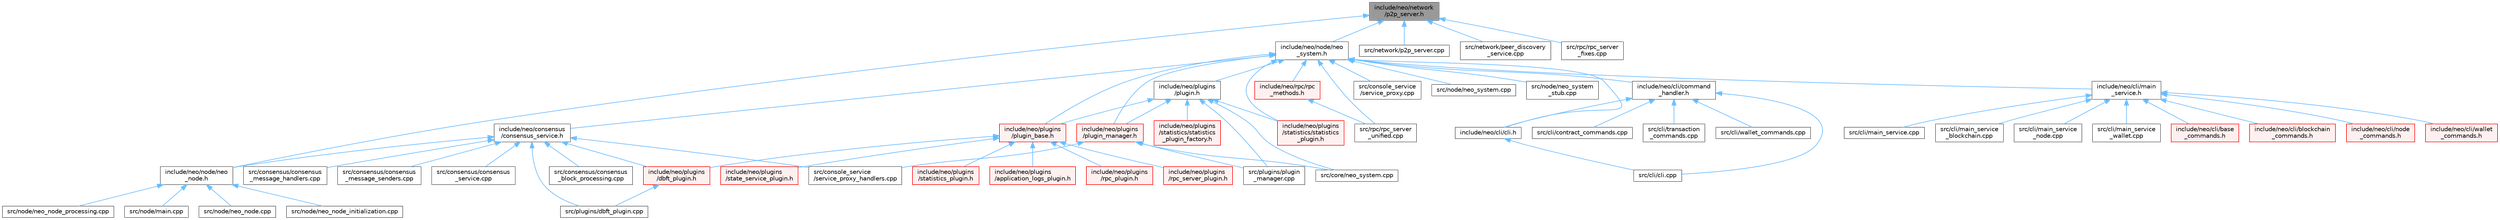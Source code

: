 digraph "include/neo/network/p2p_server.h"
{
 // LATEX_PDF_SIZE
  bgcolor="transparent";
  edge [fontname=Helvetica,fontsize=10,labelfontname=Helvetica,labelfontsize=10];
  node [fontname=Helvetica,fontsize=10,shape=box,height=0.2,width=0.4];
  Node1 [id="Node000001",label="include/neo/network\l/p2p_server.h",height=0.2,width=0.4,color="gray40", fillcolor="grey60", style="filled", fontcolor="black",tooltip=" "];
  Node1 -> Node2 [id="edge62_Node000001_Node000002",dir="back",color="steelblue1",style="solid",tooltip=" "];
  Node2 [id="Node000002",label="include/neo/node/neo\l_node.h",height=0.2,width=0.4,color="grey40", fillcolor="white", style="filled",URL="$neo__node_8h.html",tooltip=" "];
  Node2 -> Node3 [id="edge63_Node000002_Node000003",dir="back",color="steelblue1",style="solid",tooltip=" "];
  Node3 [id="Node000003",label="src/node/main.cpp",height=0.2,width=0.4,color="grey40", fillcolor="white", style="filled",URL="$main_8cpp.html",tooltip="Main entry point for Neo C++ Node."];
  Node2 -> Node4 [id="edge64_Node000002_Node000004",dir="back",color="steelblue1",style="solid",tooltip=" "];
  Node4 [id="Node000004",label="src/node/neo_node.cpp",height=0.2,width=0.4,color="grey40", fillcolor="white", style="filled",URL="$neo__node_8cpp.html",tooltip=" "];
  Node2 -> Node5 [id="edge65_Node000002_Node000005",dir="back",color="steelblue1",style="solid",tooltip=" "];
  Node5 [id="Node000005",label="src/node/neo_node_initialization.cpp",height=0.2,width=0.4,color="grey40", fillcolor="white", style="filled",URL="$neo__node__initialization_8cpp.html",tooltip=" "];
  Node2 -> Node6 [id="edge66_Node000002_Node000006",dir="back",color="steelblue1",style="solid",tooltip=" "];
  Node6 [id="Node000006",label="src/node/neo_node_processing.cpp",height=0.2,width=0.4,color="grey40", fillcolor="white", style="filled",URL="$neo__node__processing_8cpp.html",tooltip=" "];
  Node1 -> Node7 [id="edge67_Node000001_Node000007",dir="back",color="steelblue1",style="solid",tooltip=" "];
  Node7 [id="Node000007",label="include/neo/node/neo\l_system.h",height=0.2,width=0.4,color="grey40", fillcolor="white", style="filled",URL="$node_2neo__system_8h.html",tooltip=" "];
  Node7 -> Node8 [id="edge68_Node000007_Node000008",dir="back",color="steelblue1",style="solid",tooltip=" "];
  Node8 [id="Node000008",label="include/neo/cli/cli.h",height=0.2,width=0.4,color="grey40", fillcolor="white", style="filled",URL="$cli_8h.html",tooltip=" "];
  Node8 -> Node9 [id="edge69_Node000008_Node000009",dir="back",color="steelblue1",style="solid",tooltip=" "];
  Node9 [id="Node000009",label="src/cli/cli.cpp",height=0.2,width=0.4,color="grey40", fillcolor="white", style="filled",URL="$cli_8cpp.html",tooltip=" "];
  Node7 -> Node10 [id="edge70_Node000007_Node000010",dir="back",color="steelblue1",style="solid",tooltip=" "];
  Node10 [id="Node000010",label="include/neo/cli/command\l_handler.h",height=0.2,width=0.4,color="grey40", fillcolor="white", style="filled",URL="$command__handler_8h.html",tooltip=" "];
  Node10 -> Node8 [id="edge71_Node000010_Node000008",dir="back",color="steelblue1",style="solid",tooltip=" "];
  Node10 -> Node9 [id="edge72_Node000010_Node000009",dir="back",color="steelblue1",style="solid",tooltip=" "];
  Node10 -> Node11 [id="edge73_Node000010_Node000011",dir="back",color="steelblue1",style="solid",tooltip=" "];
  Node11 [id="Node000011",label="src/cli/contract_commands.cpp",height=0.2,width=0.4,color="grey40", fillcolor="white", style="filled",URL="$contract__commands_8cpp.html",tooltip=" "];
  Node10 -> Node12 [id="edge74_Node000010_Node000012",dir="back",color="steelblue1",style="solid",tooltip=" "];
  Node12 [id="Node000012",label="src/cli/transaction\l_commands.cpp",height=0.2,width=0.4,color="grey40", fillcolor="white", style="filled",URL="$transaction__commands_8cpp.html",tooltip=" "];
  Node10 -> Node13 [id="edge75_Node000010_Node000013",dir="back",color="steelblue1",style="solid",tooltip=" "];
  Node13 [id="Node000013",label="src/cli/wallet_commands.cpp",height=0.2,width=0.4,color="grey40", fillcolor="white", style="filled",URL="$wallet__commands_8cpp.html",tooltip=" "];
  Node7 -> Node14 [id="edge76_Node000007_Node000014",dir="back",color="steelblue1",style="solid",tooltip=" "];
  Node14 [id="Node000014",label="include/neo/cli/main\l_service.h",height=0.2,width=0.4,color="grey40", fillcolor="white", style="filled",URL="$main__service_8h.html",tooltip=" "];
  Node14 -> Node15 [id="edge77_Node000014_Node000015",dir="back",color="steelblue1",style="solid",tooltip=" "];
  Node15 [id="Node000015",label="include/neo/cli/base\l_commands.h",height=0.2,width=0.4,color="red", fillcolor="#FFF0F0", style="filled",URL="$base__commands_8h.html",tooltip=" "];
  Node14 -> Node17 [id="edge78_Node000014_Node000017",dir="back",color="steelblue1",style="solid",tooltip=" "];
  Node17 [id="Node000017",label="include/neo/cli/blockchain\l_commands.h",height=0.2,width=0.4,color="red", fillcolor="#FFF0F0", style="filled",URL="$blockchain__commands_8h.html",tooltip=" "];
  Node14 -> Node19 [id="edge79_Node000014_Node000019",dir="back",color="steelblue1",style="solid",tooltip=" "];
  Node19 [id="Node000019",label="include/neo/cli/node\l_commands.h",height=0.2,width=0.4,color="red", fillcolor="#FFF0F0", style="filled",URL="$node__commands_8h.html",tooltip=" "];
  Node14 -> Node21 [id="edge80_Node000014_Node000021",dir="back",color="steelblue1",style="solid",tooltip=" "];
  Node21 [id="Node000021",label="include/neo/cli/wallet\l_commands.h",height=0.2,width=0.4,color="red", fillcolor="#FFF0F0", style="filled",URL="$wallet__commands_8h.html",tooltip=" "];
  Node14 -> Node23 [id="edge81_Node000014_Node000023",dir="back",color="steelblue1",style="solid",tooltip=" "];
  Node23 [id="Node000023",label="src/cli/main_service.cpp",height=0.2,width=0.4,color="grey40", fillcolor="white", style="filled",URL="$main__service_8cpp.html",tooltip=" "];
  Node14 -> Node24 [id="edge82_Node000014_Node000024",dir="back",color="steelblue1",style="solid",tooltip=" "];
  Node24 [id="Node000024",label="src/cli/main_service\l_blockchain.cpp",height=0.2,width=0.4,color="grey40", fillcolor="white", style="filled",URL="$main__service__blockchain_8cpp.html",tooltip=" "];
  Node14 -> Node25 [id="edge83_Node000014_Node000025",dir="back",color="steelblue1",style="solid",tooltip=" "];
  Node25 [id="Node000025",label="src/cli/main_service\l_node.cpp",height=0.2,width=0.4,color="grey40", fillcolor="white", style="filled",URL="$main__service__node_8cpp.html",tooltip=" "];
  Node14 -> Node26 [id="edge84_Node000014_Node000026",dir="back",color="steelblue1",style="solid",tooltip=" "];
  Node26 [id="Node000026",label="src/cli/main_service\l_wallet.cpp",height=0.2,width=0.4,color="grey40", fillcolor="white", style="filled",URL="$main__service__wallet_8cpp.html",tooltip=" "];
  Node7 -> Node27 [id="edge85_Node000007_Node000027",dir="back",color="steelblue1",style="solid",tooltip=" "];
  Node27 [id="Node000027",label="include/neo/consensus\l/consensus_service.h",height=0.2,width=0.4,color="grey40", fillcolor="white", style="filled",URL="$consensus__service_8h.html",tooltip=" "];
  Node27 -> Node2 [id="edge86_Node000027_Node000002",dir="back",color="steelblue1",style="solid",tooltip=" "];
  Node27 -> Node28 [id="edge87_Node000027_Node000028",dir="back",color="steelblue1",style="solid",tooltip=" "];
  Node28 [id="Node000028",label="include/neo/plugins\l/dbft_plugin.h",height=0.2,width=0.4,color="red", fillcolor="#FFF0F0", style="filled",URL="$dbft__plugin_8h.html",tooltip=" "];
  Node28 -> Node29 [id="edge88_Node000028_Node000029",dir="back",color="steelblue1",style="solid",tooltip=" "];
  Node29 [id="Node000029",label="src/plugins/dbft_plugin.cpp",height=0.2,width=0.4,color="grey40", fillcolor="white", style="filled",URL="$dbft__plugin_8cpp.html",tooltip=" "];
  Node27 -> Node31 [id="edge89_Node000027_Node000031",dir="back",color="steelblue1",style="solid",tooltip=" "];
  Node31 [id="Node000031",label="src/consensus/consensus\l_block_processing.cpp",height=0.2,width=0.4,color="grey40", fillcolor="white", style="filled",URL="$consensus__block__processing_8cpp.html",tooltip=" "];
  Node27 -> Node32 [id="edge90_Node000027_Node000032",dir="back",color="steelblue1",style="solid",tooltip=" "];
  Node32 [id="Node000032",label="src/consensus/consensus\l_message_handlers.cpp",height=0.2,width=0.4,color="grey40", fillcolor="white", style="filled",URL="$consensus__message__handlers_8cpp.html",tooltip=" "];
  Node27 -> Node33 [id="edge91_Node000027_Node000033",dir="back",color="steelblue1",style="solid",tooltip=" "];
  Node33 [id="Node000033",label="src/consensus/consensus\l_message_senders.cpp",height=0.2,width=0.4,color="grey40", fillcolor="white", style="filled",URL="$consensus__message__senders_8cpp.html",tooltip=" "];
  Node27 -> Node34 [id="edge92_Node000027_Node000034",dir="back",color="steelblue1",style="solid",tooltip=" "];
  Node34 [id="Node000034",label="src/consensus/consensus\l_service.cpp",height=0.2,width=0.4,color="grey40", fillcolor="white", style="filled",URL="$consensus__service_8cpp.html",tooltip=" "];
  Node27 -> Node35 [id="edge93_Node000027_Node000035",dir="back",color="steelblue1",style="solid",tooltip=" "];
  Node35 [id="Node000035",label="src/console_service\l/service_proxy_handlers.cpp",height=0.2,width=0.4,color="grey40", fillcolor="white", style="filled",URL="$service__proxy__handlers_8cpp.html",tooltip=" "];
  Node27 -> Node29 [id="edge94_Node000027_Node000029",dir="back",color="steelblue1",style="solid",tooltip=" "];
  Node7 -> Node36 [id="edge95_Node000007_Node000036",dir="back",color="steelblue1",style="solid",tooltip=" "];
  Node36 [id="Node000036",label="include/neo/plugins\l/plugin.h",height=0.2,width=0.4,color="grey40", fillcolor="white", style="filled",URL="$plugins_2plugin_8h.html",tooltip=" "];
  Node36 -> Node37 [id="edge96_Node000036_Node000037",dir="back",color="steelblue1",style="solid",tooltip=" "];
  Node37 [id="Node000037",label="include/neo/plugins\l/plugin_base.h",height=0.2,width=0.4,color="red", fillcolor="#FFF0F0", style="filled",URL="$plugin__base_8h.html",tooltip=" "];
  Node37 -> Node38 [id="edge97_Node000037_Node000038",dir="back",color="steelblue1",style="solid",tooltip=" "];
  Node38 [id="Node000038",label="include/neo/plugins\l/application_logs_plugin.h",height=0.2,width=0.4,color="red", fillcolor="#FFF0F0", style="filled",URL="$application__logs__plugin_8h.html",tooltip=" "];
  Node37 -> Node28 [id="edge98_Node000037_Node000028",dir="back",color="steelblue1",style="solid",tooltip=" "];
  Node37 -> Node40 [id="edge99_Node000037_Node000040",dir="back",color="steelblue1",style="solid",tooltip=" "];
  Node40 [id="Node000040",label="include/neo/plugins\l/rpc_plugin.h",height=0.2,width=0.4,color="red", fillcolor="#FFF0F0", style="filled",URL="$rpc__plugin_8h.html",tooltip=" "];
  Node37 -> Node42 [id="edge100_Node000037_Node000042",dir="back",color="steelblue1",style="solid",tooltip=" "];
  Node42 [id="Node000042",label="include/neo/plugins\l/rpc_server_plugin.h",height=0.2,width=0.4,color="red", fillcolor="#FFF0F0", style="filled",URL="$rpc__server__plugin_8h.html",tooltip=" "];
  Node37 -> Node44 [id="edge101_Node000037_Node000044",dir="back",color="steelblue1",style="solid",tooltip=" "];
  Node44 [id="Node000044",label="include/neo/plugins\l/state_service_plugin.h",height=0.2,width=0.4,color="red", fillcolor="#FFF0F0", style="filled",URL="$state__service__plugin_8h.html",tooltip=" "];
  Node37 -> Node46 [id="edge102_Node000037_Node000046",dir="back",color="steelblue1",style="solid",tooltip=" "];
  Node46 [id="Node000046",label="include/neo/plugins\l/statistics_plugin.h",height=0.2,width=0.4,color="red", fillcolor="#FFF0F0", style="filled",URL="$statistics__plugin_8h.html",tooltip=" "];
  Node36 -> Node51 [id="edge103_Node000036_Node000051",dir="back",color="steelblue1",style="solid",tooltip=" "];
  Node51 [id="Node000051",label="include/neo/plugins\l/plugin_manager.h",height=0.2,width=0.4,color="red", fillcolor="#FFF0F0", style="filled",URL="$plugin__manager_8h.html",tooltip=" "];
  Node51 -> Node35 [id="edge104_Node000051_Node000035",dir="back",color="steelblue1",style="solid",tooltip=" "];
  Node51 -> Node52 [id="edge105_Node000051_Node000052",dir="back",color="steelblue1",style="solid",tooltip=" "];
  Node52 [id="Node000052",label="src/core/neo_system.cpp",height=0.2,width=0.4,color="grey40", fillcolor="white", style="filled",URL="$core_2neo__system_8cpp.html",tooltip=" "];
  Node51 -> Node53 [id="edge106_Node000051_Node000053",dir="back",color="steelblue1",style="solid",tooltip=" "];
  Node53 [id="Node000053",label="src/plugins/plugin\l_manager.cpp",height=0.2,width=0.4,color="grey40", fillcolor="white", style="filled",URL="$plugin__manager_8cpp.html",tooltip=" "];
  Node36 -> Node54 [id="edge107_Node000036_Node000054",dir="back",color="steelblue1",style="solid",tooltip=" "];
  Node54 [id="Node000054",label="include/neo/plugins\l/statistics/statistics\l_plugin.h",height=0.2,width=0.4,color="red", fillcolor="#FFF0F0", style="filled",URL="$statistics_2statistics__plugin_8h.html",tooltip=" "];
  Node36 -> Node57 [id="edge108_Node000036_Node000057",dir="back",color="steelblue1",style="solid",tooltip=" "];
  Node57 [id="Node000057",label="include/neo/plugins\l/statistics/statistics\l_plugin_factory.h",height=0.2,width=0.4,color="red", fillcolor="#FFF0F0", style="filled",URL="$statistics__plugin__factory_8h.html",tooltip=" "];
  Node36 -> Node52 [id="edge109_Node000036_Node000052",dir="back",color="steelblue1",style="solid",tooltip=" "];
  Node36 -> Node53 [id="edge110_Node000036_Node000053",dir="back",color="steelblue1",style="solid",tooltip=" "];
  Node7 -> Node37 [id="edge111_Node000007_Node000037",dir="back",color="steelblue1",style="solid",tooltip=" "];
  Node7 -> Node51 [id="edge112_Node000007_Node000051",dir="back",color="steelblue1",style="solid",tooltip=" "];
  Node7 -> Node54 [id="edge113_Node000007_Node000054",dir="back",color="steelblue1",style="solid",tooltip=" "];
  Node7 -> Node58 [id="edge114_Node000007_Node000058",dir="back",color="steelblue1",style="solid",tooltip=" "];
  Node58 [id="Node000058",label="include/neo/rpc/rpc\l_methods.h",height=0.2,width=0.4,color="red", fillcolor="#FFF0F0", style="filled",URL="$rpc__methods_8h.html",tooltip=" "];
  Node58 -> Node63 [id="edge115_Node000058_Node000063",dir="back",color="steelblue1",style="solid",tooltip=" "];
  Node63 [id="Node000063",label="src/rpc/rpc_server\l_unified.cpp",height=0.2,width=0.4,color="grey40", fillcolor="white", style="filled",URL="$rpc__server__unified_8cpp.html",tooltip=" "];
  Node7 -> Node64 [id="edge116_Node000007_Node000064",dir="back",color="steelblue1",style="solid",tooltip=" "];
  Node64 [id="Node000064",label="src/console_service\l/service_proxy.cpp",height=0.2,width=0.4,color="grey40", fillcolor="white", style="filled",URL="$service__proxy_8cpp.html",tooltip=" "];
  Node7 -> Node65 [id="edge117_Node000007_Node000065",dir="back",color="steelblue1",style="solid",tooltip=" "];
  Node65 [id="Node000065",label="src/node/neo_system.cpp",height=0.2,width=0.4,color="grey40", fillcolor="white", style="filled",URL="$node_2neo__system_8cpp.html",tooltip=" "];
  Node7 -> Node66 [id="edge118_Node000007_Node000066",dir="back",color="steelblue1",style="solid",tooltip=" "];
  Node66 [id="Node000066",label="src/node/neo_system\l_stub.cpp",height=0.2,width=0.4,color="grey40", fillcolor="white", style="filled",URL="$neo__system__stub_8cpp.html",tooltip=" "];
  Node7 -> Node63 [id="edge119_Node000007_Node000063",dir="back",color="steelblue1",style="solid",tooltip=" "];
  Node1 -> Node67 [id="edge120_Node000001_Node000067",dir="back",color="steelblue1",style="solid",tooltip=" "];
  Node67 [id="Node000067",label="src/network/p2p_server.cpp",height=0.2,width=0.4,color="grey40", fillcolor="white", style="filled",URL="$p2p__server_8cpp.html",tooltip=" "];
  Node1 -> Node68 [id="edge121_Node000001_Node000068",dir="back",color="steelblue1",style="solid",tooltip=" "];
  Node68 [id="Node000068",label="src/network/peer_discovery\l_service.cpp",height=0.2,width=0.4,color="grey40", fillcolor="white", style="filled",URL="$peer__discovery__service_8cpp.html",tooltip=" "];
  Node1 -> Node69 [id="edge122_Node000001_Node000069",dir="back",color="steelblue1",style="solid",tooltip=" "];
  Node69 [id="Node000069",label="src/rpc/rpc_server\l_fixes.cpp",height=0.2,width=0.4,color="grey40", fillcolor="white", style="filled",URL="$rpc__server__fixes_8cpp.html",tooltip=" "];
}
